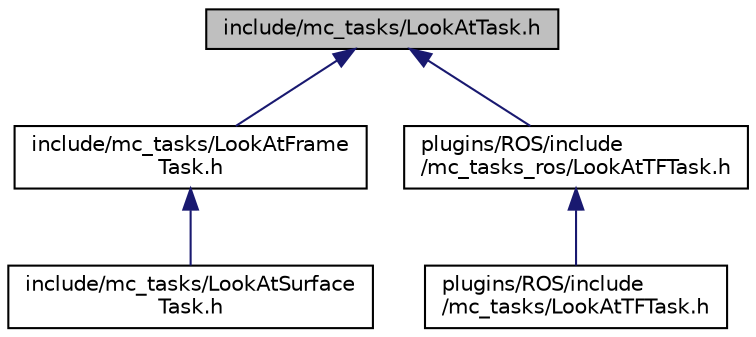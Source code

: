 digraph "include/mc_tasks/LookAtTask.h"
{
 // INTERACTIVE_SVG=YES
  edge [fontname="Helvetica",fontsize="10",labelfontname="Helvetica",labelfontsize="10"];
  node [fontname="Helvetica",fontsize="10",shape=record];
  Node97 [label="include/mc_tasks/LookAtTask.h",height=0.2,width=0.4,color="black", fillcolor="grey75", style="filled", fontcolor="black"];
  Node97 -> Node98 [dir="back",color="midnightblue",fontsize="10",style="solid",fontname="Helvetica"];
  Node98 [label="include/mc_tasks/LookAtFrame\lTask.h",height=0.2,width=0.4,color="black", fillcolor="white", style="filled",URL="$LookAtFrameTask_8h.html"];
  Node98 -> Node99 [dir="back",color="midnightblue",fontsize="10",style="solid",fontname="Helvetica"];
  Node99 [label="include/mc_tasks/LookAtSurface\lTask.h",height=0.2,width=0.4,color="black", fillcolor="white", style="filled",URL="$LookAtSurfaceTask_8h.html"];
  Node97 -> Node100 [dir="back",color="midnightblue",fontsize="10",style="solid",fontname="Helvetica"];
  Node100 [label="plugins/ROS/include\l/mc_tasks_ros/LookAtTFTask.h",height=0.2,width=0.4,color="black", fillcolor="white", style="filled",URL="$ros_2LookAtTFTask_8h.html"];
  Node100 -> Node101 [dir="back",color="midnightblue",fontsize="10",style="solid",fontname="Helvetica"];
  Node101 [label="plugins/ROS/include\l/mc_tasks/LookAtTFTask.h",height=0.2,width=0.4,color="black", fillcolor="white", style="filled",URL="$LookAtTFTask_8h.html"];
}
